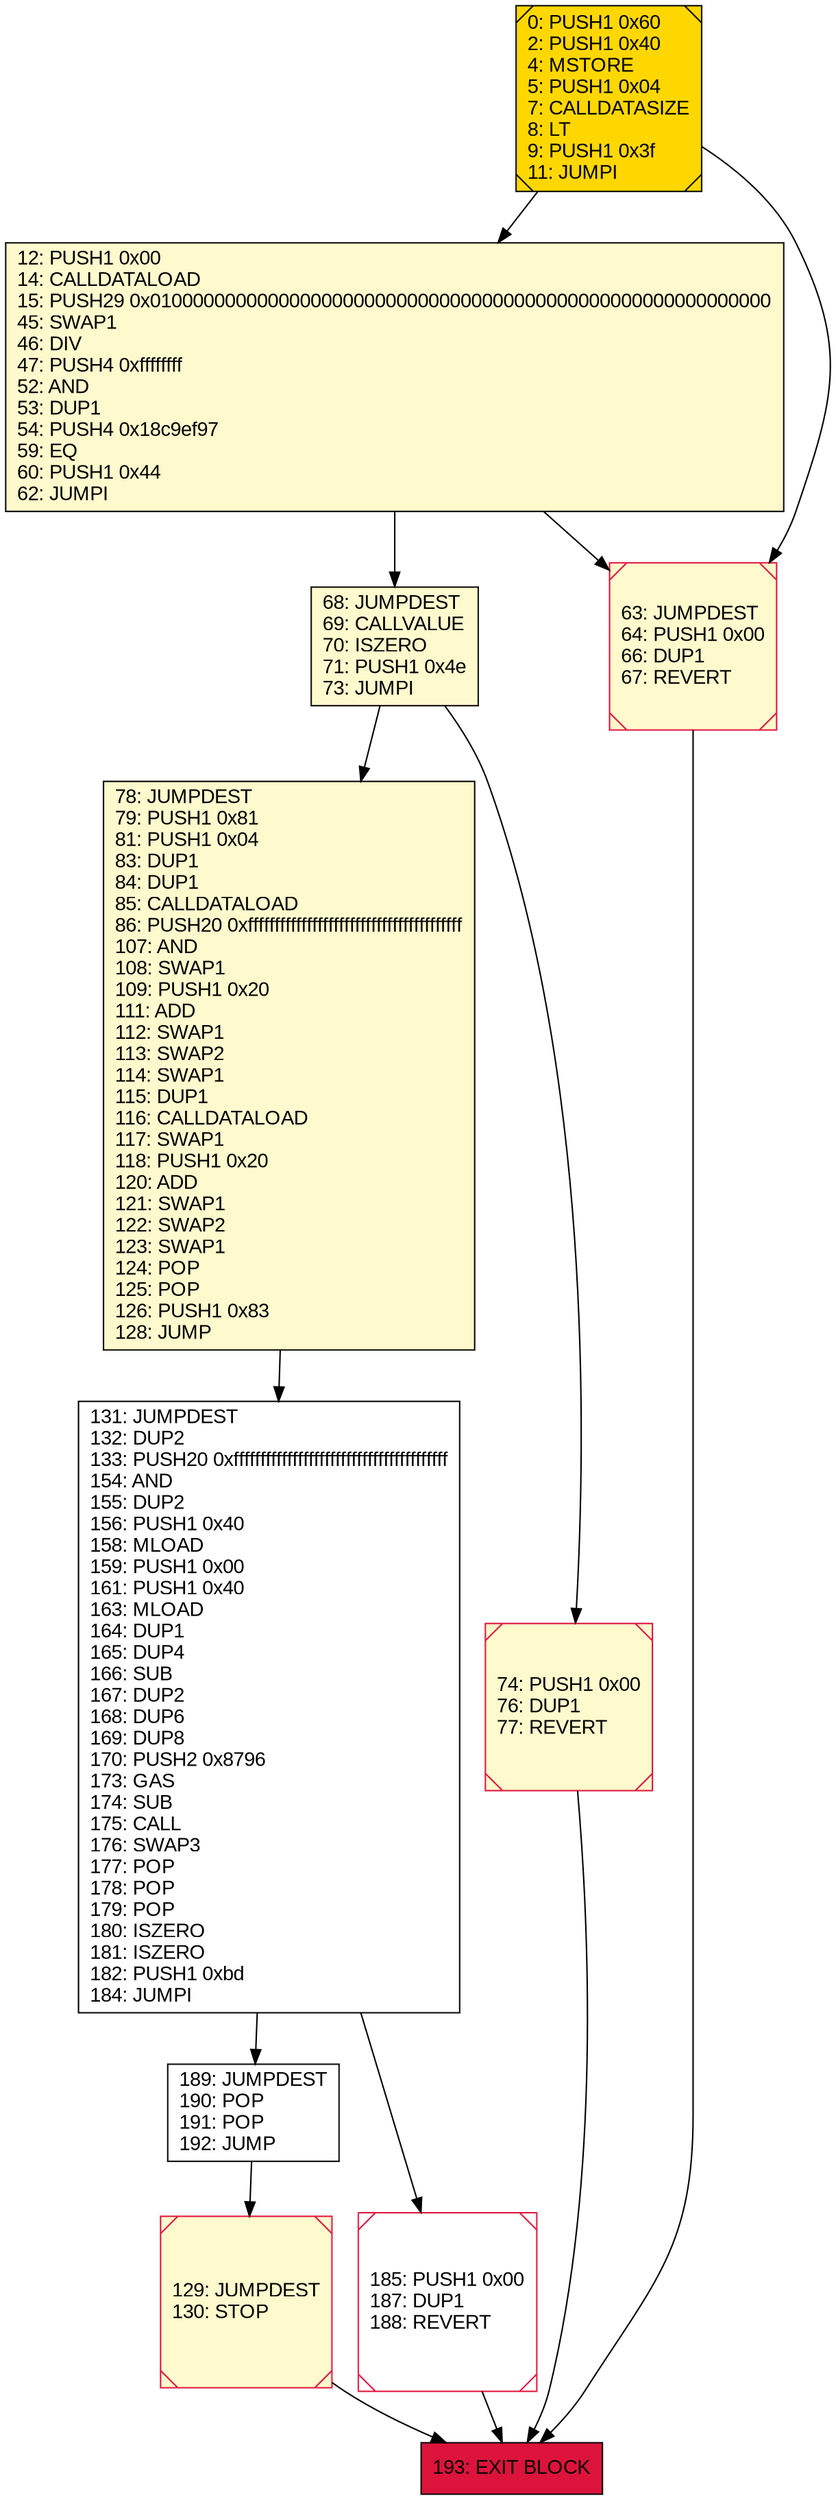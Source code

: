 digraph G {
bgcolor=transparent rankdir=UD;
node [shape=box style=filled color=black fillcolor=white fontname=arial fontcolor=black];
193 [label="193: EXIT BLOCK\l" fillcolor=crimson ];
12 [label="12: PUSH1 0x00\l14: CALLDATALOAD\l15: PUSH29 0x0100000000000000000000000000000000000000000000000000000000\l45: SWAP1\l46: DIV\l47: PUSH4 0xffffffff\l52: AND\l53: DUP1\l54: PUSH4 0x18c9ef97\l59: EQ\l60: PUSH1 0x44\l62: JUMPI\l" fillcolor=lemonchiffon ];
129 [label="129: JUMPDEST\l130: STOP\l" fillcolor=lemonchiffon shape=Msquare color=crimson ];
189 [label="189: JUMPDEST\l190: POP\l191: POP\l192: JUMP\l" ];
131 [label="131: JUMPDEST\l132: DUP2\l133: PUSH20 0xffffffffffffffffffffffffffffffffffffffff\l154: AND\l155: DUP2\l156: PUSH1 0x40\l158: MLOAD\l159: PUSH1 0x00\l161: PUSH1 0x40\l163: MLOAD\l164: DUP1\l165: DUP4\l166: SUB\l167: DUP2\l168: DUP6\l169: DUP8\l170: PUSH2 0x8796\l173: GAS\l174: SUB\l175: CALL\l176: SWAP3\l177: POP\l178: POP\l179: POP\l180: ISZERO\l181: ISZERO\l182: PUSH1 0xbd\l184: JUMPI\l" ];
185 [label="185: PUSH1 0x00\l187: DUP1\l188: REVERT\l" shape=Msquare color=crimson ];
68 [label="68: JUMPDEST\l69: CALLVALUE\l70: ISZERO\l71: PUSH1 0x4e\l73: JUMPI\l" fillcolor=lemonchiffon ];
78 [label="78: JUMPDEST\l79: PUSH1 0x81\l81: PUSH1 0x04\l83: DUP1\l84: DUP1\l85: CALLDATALOAD\l86: PUSH20 0xffffffffffffffffffffffffffffffffffffffff\l107: AND\l108: SWAP1\l109: PUSH1 0x20\l111: ADD\l112: SWAP1\l113: SWAP2\l114: SWAP1\l115: DUP1\l116: CALLDATALOAD\l117: SWAP1\l118: PUSH1 0x20\l120: ADD\l121: SWAP1\l122: SWAP2\l123: SWAP1\l124: POP\l125: POP\l126: PUSH1 0x83\l128: JUMP\l" fillcolor=lemonchiffon ];
63 [label="63: JUMPDEST\l64: PUSH1 0x00\l66: DUP1\l67: REVERT\l" fillcolor=lemonchiffon shape=Msquare color=crimson ];
74 [label="74: PUSH1 0x00\l76: DUP1\l77: REVERT\l" fillcolor=lemonchiffon shape=Msquare color=crimson ];
0 [label="0: PUSH1 0x60\l2: PUSH1 0x40\l4: MSTORE\l5: PUSH1 0x04\l7: CALLDATASIZE\l8: LT\l9: PUSH1 0x3f\l11: JUMPI\l" fillcolor=lemonchiffon shape=Msquare fillcolor=gold ];
68 -> 78;
189 -> 129;
74 -> 193;
0 -> 12;
131 -> 185;
78 -> 131;
68 -> 74;
0 -> 63;
129 -> 193;
12 -> 63;
185 -> 193;
12 -> 68;
63 -> 193;
131 -> 189;
}